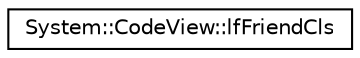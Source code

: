 digraph G
{
  edge [fontname="Helvetica",fontsize="10",labelfontname="Helvetica",labelfontsize="10"];
  node [fontname="Helvetica",fontsize="10",shape=record];
  rankdir="LR";
  Node1 [label="System::CodeView::lfFriendCls",height=0.2,width=0.4,color="black", fillcolor="white", style="filled",URL="$struct_system_1_1_code_view_1_1lf_friend_cls.html"];
}
